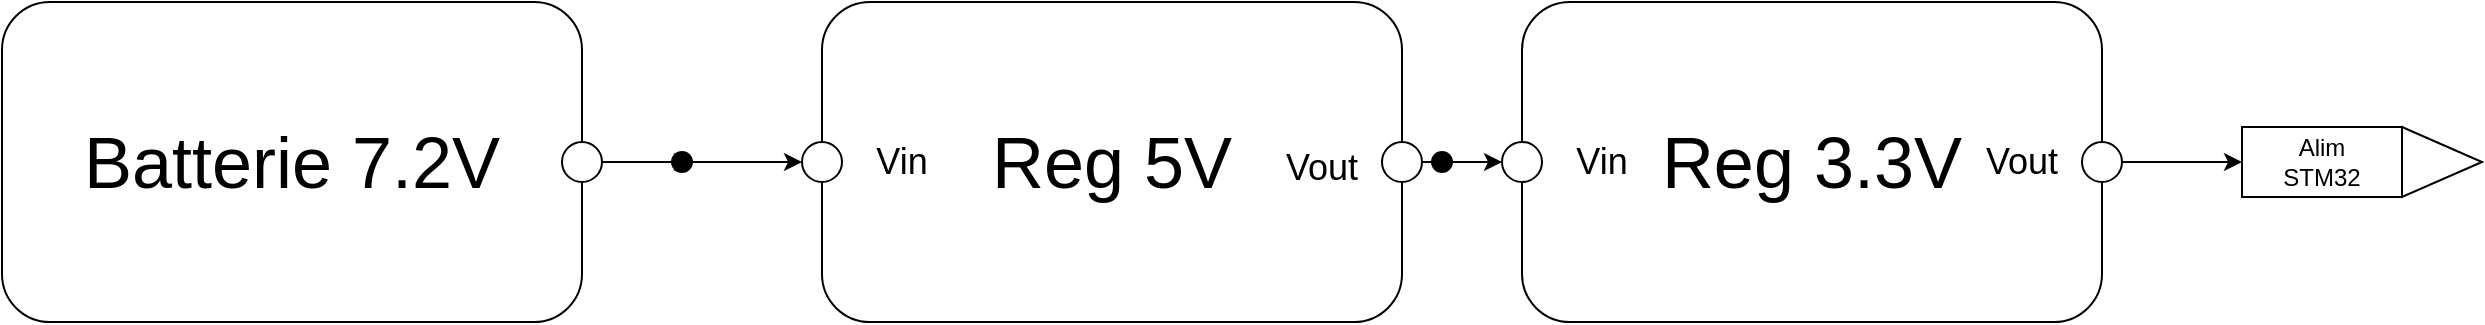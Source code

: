 <mxfile version="20.3.6" type="device"><diagram id="3C4BTzKw4mH43jC1ddBI" name="Page-1"><mxGraphModel dx="1826" dy="830" grid="1" gridSize="10" guides="1" tooltips="1" connect="1" arrows="1" fold="1" page="1" pageScale="1" pageWidth="1500" pageHeight="1169" math="0" shadow="0"><root><mxCell id="0"/><mxCell id="1" parent="0"/><mxCell id="SovU_W7qSeXK1-kQtaak-1" style="edgeStyle=orthogonalEdgeStyle;rounded=0;orthogonalLoop=1;jettySize=auto;html=1;entryX=0;entryY=0.5;entryDx=0;entryDy=0;startArrow=none;" edge="1" parent="1" source="SovU_W7qSeXK1-kQtaak-20" target="SovU_W7qSeXK1-kQtaak-5"><mxGeometry relative="1" as="geometry"/></mxCell><mxCell id="SovU_W7qSeXK1-kQtaak-2" value="" style="rounded=1;whiteSpace=wrap;html=1;" vertex="1" parent="1"><mxGeometry x="40" y="40" width="290" height="160" as="geometry"/></mxCell><mxCell id="SovU_W7qSeXK1-kQtaak-3" value="" style="rounded=1;whiteSpace=wrap;html=1;" vertex="1" parent="1"><mxGeometry x="450" y="40" width="290" height="160" as="geometry"/></mxCell><mxCell id="SovU_W7qSeXK1-kQtaak-4" value="" style="ellipse;whiteSpace=wrap;html=1;aspect=fixed;" vertex="1" parent="1"><mxGeometry x="320" y="110" width="20" height="20" as="geometry"/></mxCell><mxCell id="SovU_W7qSeXK1-kQtaak-5" value="" style="ellipse;whiteSpace=wrap;html=1;aspect=fixed;" vertex="1" parent="1"><mxGeometry x="440" y="110" width="20" height="20" as="geometry"/></mxCell><mxCell id="SovU_W7qSeXK1-kQtaak-6" style="edgeStyle=orthogonalEdgeStyle;rounded=0;orthogonalLoop=1;jettySize=auto;html=1;exitX=1;exitY=0.5;exitDx=0;exitDy=0;entryX=0;entryY=0.5;entryDx=0;entryDy=0;" edge="1" parent="1" source="SovU_W7qSeXK1-kQtaak-7" target="SovU_W7qSeXK1-kQtaak-9"><mxGeometry relative="1" as="geometry"/></mxCell><mxCell id="SovU_W7qSeXK1-kQtaak-7" value="" style="ellipse;whiteSpace=wrap;html=1;aspect=fixed;" vertex="1" parent="1"><mxGeometry x="730" y="110" width="20" height="20" as="geometry"/></mxCell><mxCell id="SovU_W7qSeXK1-kQtaak-8" value="" style="rounded=1;whiteSpace=wrap;html=1;" vertex="1" parent="1"><mxGeometry x="800" y="40" width="290" height="160" as="geometry"/></mxCell><mxCell id="SovU_W7qSeXK1-kQtaak-9" value="" style="ellipse;whiteSpace=wrap;html=1;aspect=fixed;" vertex="1" parent="1"><mxGeometry x="790" y="110" width="20" height="20" as="geometry"/></mxCell><mxCell id="SovU_W7qSeXK1-kQtaak-10" style="edgeStyle=orthogonalEdgeStyle;rounded=0;orthogonalLoop=1;jettySize=auto;html=1;exitX=1;exitY=0.5;exitDx=0;exitDy=0;entryX=0;entryY=0.5;entryDx=0;entryDy=0;" edge="1" parent="1" source="SovU_W7qSeXK1-kQtaak-11" target="SovU_W7qSeXK1-kQtaak-12"><mxGeometry relative="1" as="geometry"/></mxCell><mxCell id="SovU_W7qSeXK1-kQtaak-11" value="" style="ellipse;whiteSpace=wrap;html=1;aspect=fixed;" vertex="1" parent="1"><mxGeometry x="1080" y="110" width="20" height="20" as="geometry"/></mxCell><mxCell id="SovU_W7qSeXK1-kQtaak-12" value="" style="rounded=0;whiteSpace=wrap;html=1;" vertex="1" parent="1"><mxGeometry x="1160" y="102.5" width="80" height="35" as="geometry"/></mxCell><mxCell id="SovU_W7qSeXK1-kQtaak-13" value="" style="triangle;whiteSpace=wrap;html=1;" vertex="1" parent="1"><mxGeometry x="1240" y="102.5" width="40" height="35" as="geometry"/></mxCell><mxCell id="SovU_W7qSeXK1-kQtaak-14" value="Alim STM32" style="text;html=1;strokeColor=none;fillColor=none;align=center;verticalAlign=middle;whiteSpace=wrap;rounded=0;" vertex="1" parent="1"><mxGeometry x="1170" y="105" width="60" height="30" as="geometry"/></mxCell><mxCell id="SovU_W7qSeXK1-kQtaak-15" value="&lt;font style=&quot;font-size: 36px;&quot;&gt;Batterie 7.2V&lt;/font&gt;" style="text;html=1;strokeColor=none;fillColor=none;align=center;verticalAlign=middle;whiteSpace=wrap;rounded=0;" vertex="1" parent="1"><mxGeometry x="70" y="87.5" width="230" height="65" as="geometry"/></mxCell><mxCell id="SovU_W7qSeXK1-kQtaak-16" value="&lt;font style=&quot;font-size: 36px;&quot;&gt;Reg 5V&lt;/font&gt;" style="text;html=1;strokeColor=none;fillColor=none;align=center;verticalAlign=middle;whiteSpace=wrap;rounded=0;" vertex="1" parent="1"><mxGeometry x="480" y="87.5" width="230" height="65" as="geometry"/></mxCell><mxCell id="SovU_W7qSeXK1-kQtaak-17" value="&lt;font style=&quot;font-size: 36px;&quot;&gt;Reg 3.3V&lt;/font&gt;" style="text;html=1;strokeColor=none;fillColor=none;align=center;verticalAlign=middle;whiteSpace=wrap;rounded=0;" vertex="1" parent="1"><mxGeometry x="830" y="87.5" width="230" height="65" as="geometry"/></mxCell><mxCell id="SovU_W7qSeXK1-kQtaak-18" value="" style="endArrow=none;html=1;rounded=0;fontSize=36;startArrow=none;" edge="1" parent="1" source="SovU_W7qSeXK1-kQtaak-19"><mxGeometry width="50" height="50" relative="1" as="geometry"><mxPoint x="760" y="310" as="sourcePoint"/><mxPoint x="760" y="120" as="targetPoint"/></mxGeometry></mxCell><mxCell id="SovU_W7qSeXK1-kQtaak-19" value="" style="ellipse;whiteSpace=wrap;html=1;aspect=fixed;fontSize=36;fillColor=#000000;" vertex="1" parent="1"><mxGeometry x="755" y="115" width="10" height="10" as="geometry"/></mxCell><mxCell id="SovU_W7qSeXK1-kQtaak-20" value="" style="ellipse;whiteSpace=wrap;html=1;aspect=fixed;fontSize=36;fillColor=#000000;" vertex="1" parent="1"><mxGeometry x="375" y="115" width="10" height="10" as="geometry"/></mxCell><mxCell id="SovU_W7qSeXK1-kQtaak-21" value="" style="edgeStyle=orthogonalEdgeStyle;rounded=0;orthogonalLoop=1;jettySize=auto;html=1;entryX=0;entryY=0.5;entryDx=0;entryDy=0;endArrow=none;" edge="1" parent="1" target="SovU_W7qSeXK1-kQtaak-20"><mxGeometry relative="1" as="geometry"><mxPoint x="340" y="120" as="sourcePoint"/><mxPoint x="440" y="120" as="targetPoint"/></mxGeometry></mxCell><mxCell id="SovU_W7qSeXK1-kQtaak-22" value="Vin" style="text;html=1;strokeColor=none;fillColor=none;align=center;verticalAlign=middle;whiteSpace=wrap;rounded=0;fontSize=18;" vertex="1" parent="1"><mxGeometry x="460" y="105" width="60" height="30" as="geometry"/></mxCell><mxCell id="SovU_W7qSeXK1-kQtaak-23" value="Vin" style="text;html=1;strokeColor=none;fillColor=none;align=center;verticalAlign=middle;whiteSpace=wrap;rounded=0;fontSize=18;" vertex="1" parent="1"><mxGeometry x="810" y="105" width="60" height="30" as="geometry"/></mxCell><mxCell id="SovU_W7qSeXK1-kQtaak-24" value="Vout" style="text;html=1;strokeColor=none;fillColor=none;align=center;verticalAlign=middle;whiteSpace=wrap;rounded=0;fontSize=18;" vertex="1" parent="1"><mxGeometry x="670" y="107.5" width="60" height="30" as="geometry"/></mxCell><mxCell id="SovU_W7qSeXK1-kQtaak-25" value="Vout" style="text;html=1;strokeColor=none;fillColor=none;align=center;verticalAlign=middle;whiteSpace=wrap;rounded=0;fontSize=18;" vertex="1" parent="1"><mxGeometry x="1020" y="105" width="60" height="30" as="geometry"/></mxCell><mxCell id="SovU_W7qSeXK1-kQtaak-26" style="edgeStyle=orthogonalEdgeStyle;rounded=0;orthogonalLoop=1;jettySize=auto;html=1;exitX=0;exitY=0.5;exitDx=0;exitDy=0;entryX=1;entryY=0.5;entryDx=0;entryDy=0;fontSize=18;" edge="1" parent="1" source="SovU_W7qSeXK1-kQtaak-20" target="SovU_W7qSeXK1-kQtaak-20"><mxGeometry relative="1" as="geometry"/></mxCell></root></mxGraphModel></diagram></mxfile>